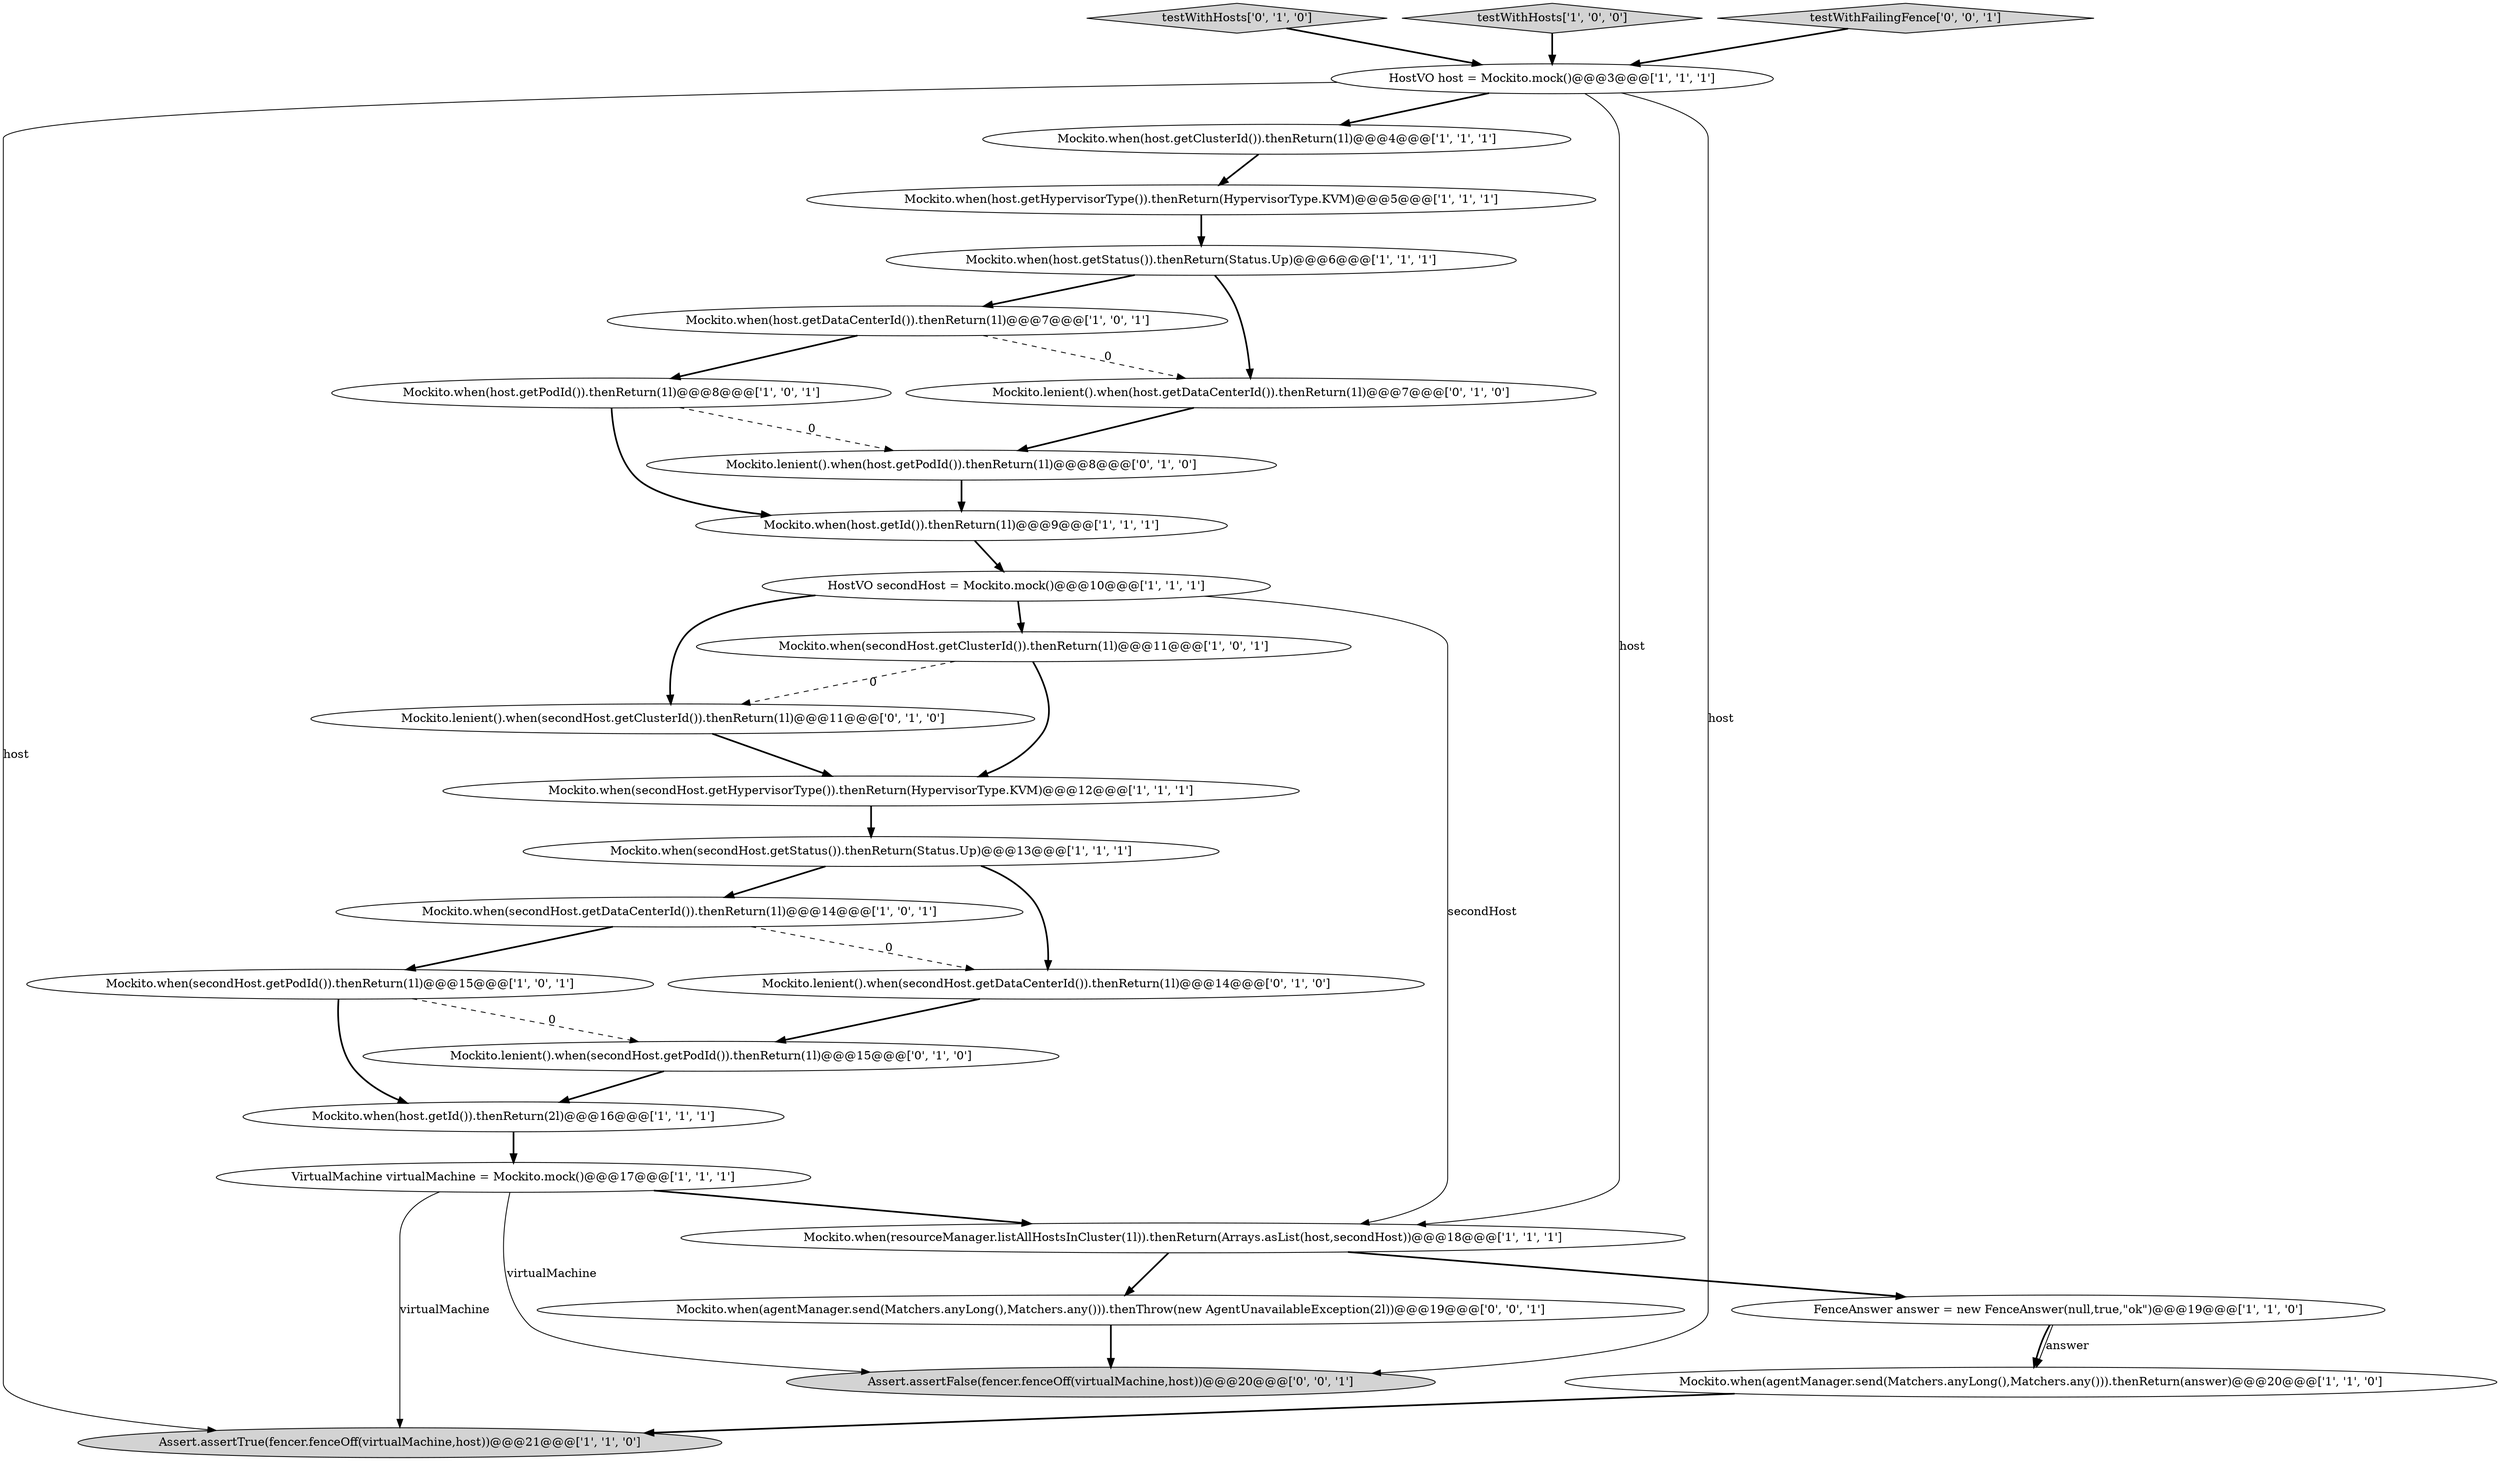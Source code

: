 digraph {
21 [style = filled, label = "Mockito.lenient().when(host.getPodId()).thenReturn(1l)@@@8@@@['0', '1', '0']", fillcolor = white, shape = ellipse image = "AAA1AAABBB2BBB"];
7 [style = filled, label = "Assert.assertTrue(fencer.fenceOff(virtualMachine,host))@@@21@@@['1', '1', '0']", fillcolor = lightgray, shape = ellipse image = "AAA0AAABBB1BBB"];
24 [style = filled, label = "Mockito.lenient().when(host.getDataCenterId()).thenReturn(1l)@@@7@@@['0', '1', '0']", fillcolor = white, shape = ellipse image = "AAA1AAABBB2BBB"];
23 [style = filled, label = "testWithHosts['0', '1', '0']", fillcolor = lightgray, shape = diamond image = "AAA0AAABBB2BBB"];
15 [style = filled, label = "Mockito.when(host.getClusterId()).thenReturn(1l)@@@4@@@['1', '1', '1']", fillcolor = white, shape = ellipse image = "AAA0AAABBB1BBB"];
3 [style = filled, label = "FenceAnswer answer = new FenceAnswer(null,true,\"ok\")@@@19@@@['1', '1', '0']", fillcolor = white, shape = ellipse image = "AAA0AAABBB1BBB"];
5 [style = filled, label = "Mockito.when(host.getStatus()).thenReturn(Status.Up)@@@6@@@['1', '1', '1']", fillcolor = white, shape = ellipse image = "AAA0AAABBB1BBB"];
2 [style = filled, label = "Mockito.when(secondHost.getStatus()).thenReturn(Status.Up)@@@13@@@['1', '1', '1']", fillcolor = white, shape = ellipse image = "AAA0AAABBB1BBB"];
11 [style = filled, label = "HostVO host = Mockito.mock()@@@3@@@['1', '1', '1']", fillcolor = white, shape = ellipse image = "AAA0AAABBB1BBB"];
12 [style = filled, label = "testWithHosts['1', '0', '0']", fillcolor = lightgray, shape = diamond image = "AAA0AAABBB1BBB"];
17 [style = filled, label = "Mockito.when(host.getId()).thenReturn(2l)@@@16@@@['1', '1', '1']", fillcolor = white, shape = ellipse image = "AAA0AAABBB1BBB"];
25 [style = filled, label = "Mockito.lenient().when(secondHost.getDataCenterId()).thenReturn(1l)@@@14@@@['0', '1', '0']", fillcolor = white, shape = ellipse image = "AAA1AAABBB2BBB"];
14 [style = filled, label = "Mockito.when(secondHost.getPodId()).thenReturn(1l)@@@15@@@['1', '0', '1']", fillcolor = white, shape = ellipse image = "AAA0AAABBB1BBB"];
26 [style = filled, label = "Assert.assertFalse(fencer.fenceOff(virtualMachine,host))@@@20@@@['0', '0', '1']", fillcolor = lightgray, shape = ellipse image = "AAA0AAABBB3BBB"];
20 [style = filled, label = "Mockito.lenient().when(secondHost.getClusterId()).thenReturn(1l)@@@11@@@['0', '1', '0']", fillcolor = white, shape = ellipse image = "AAA1AAABBB2BBB"];
0 [style = filled, label = "Mockito.when(host.getPodId()).thenReturn(1l)@@@8@@@['1', '0', '1']", fillcolor = white, shape = ellipse image = "AAA0AAABBB1BBB"];
16 [style = filled, label = "VirtualMachine virtualMachine = Mockito.mock()@@@17@@@['1', '1', '1']", fillcolor = white, shape = ellipse image = "AAA0AAABBB1BBB"];
6 [style = filled, label = "Mockito.when(agentManager.send(Matchers.anyLong(),Matchers.any())).thenReturn(answer)@@@20@@@['1', '1', '0']", fillcolor = white, shape = ellipse image = "AAA0AAABBB1BBB"];
28 [style = filled, label = "testWithFailingFence['0', '0', '1']", fillcolor = lightgray, shape = diamond image = "AAA0AAABBB3BBB"];
4 [style = filled, label = "Mockito.when(host.getDataCenterId()).thenReturn(1l)@@@7@@@['1', '0', '1']", fillcolor = white, shape = ellipse image = "AAA0AAABBB1BBB"];
19 [style = filled, label = "Mockito.when(host.getId()).thenReturn(1l)@@@9@@@['1', '1', '1']", fillcolor = white, shape = ellipse image = "AAA0AAABBB1BBB"];
18 [style = filled, label = "Mockito.when(host.getHypervisorType()).thenReturn(HypervisorType.KVM)@@@5@@@['1', '1', '1']", fillcolor = white, shape = ellipse image = "AAA0AAABBB1BBB"];
27 [style = filled, label = "Mockito.when(agentManager.send(Matchers.anyLong(),Matchers.any())).thenThrow(new AgentUnavailableException(2l))@@@19@@@['0', '0', '1']", fillcolor = white, shape = ellipse image = "AAA0AAABBB3BBB"];
22 [style = filled, label = "Mockito.lenient().when(secondHost.getPodId()).thenReturn(1l)@@@15@@@['0', '1', '0']", fillcolor = white, shape = ellipse image = "AAA1AAABBB2BBB"];
1 [style = filled, label = "Mockito.when(secondHost.getClusterId()).thenReturn(1l)@@@11@@@['1', '0', '1']", fillcolor = white, shape = ellipse image = "AAA0AAABBB1BBB"];
8 [style = filled, label = "Mockito.when(secondHost.getHypervisorType()).thenReturn(HypervisorType.KVM)@@@12@@@['1', '1', '1']", fillcolor = white, shape = ellipse image = "AAA0AAABBB1BBB"];
10 [style = filled, label = "Mockito.when(resourceManager.listAllHostsInCluster(1l)).thenReturn(Arrays.asList(host,secondHost))@@@18@@@['1', '1', '1']", fillcolor = white, shape = ellipse image = "AAA0AAABBB1BBB"];
9 [style = filled, label = "HostVO secondHost = Mockito.mock()@@@10@@@['1', '1', '1']", fillcolor = white, shape = ellipse image = "AAA0AAABBB1BBB"];
13 [style = filled, label = "Mockito.when(secondHost.getDataCenterId()).thenReturn(1l)@@@14@@@['1', '0', '1']", fillcolor = white, shape = ellipse image = "AAA0AAABBB1BBB"];
24->21 [style = bold, label=""];
16->26 [style = solid, label="virtualMachine"];
14->17 [style = bold, label=""];
19->9 [style = bold, label=""];
11->10 [style = solid, label="host"];
15->18 [style = bold, label=""];
0->21 [style = dashed, label="0"];
2->13 [style = bold, label=""];
1->20 [style = dashed, label="0"];
9->20 [style = bold, label=""];
18->5 [style = bold, label=""];
1->8 [style = bold, label=""];
10->27 [style = bold, label=""];
0->19 [style = bold, label=""];
20->8 [style = bold, label=""];
11->15 [style = bold, label=""];
23->11 [style = bold, label=""];
16->7 [style = solid, label="virtualMachine"];
22->17 [style = bold, label=""];
2->25 [style = bold, label=""];
16->10 [style = bold, label=""];
11->26 [style = solid, label="host"];
5->4 [style = bold, label=""];
10->3 [style = bold, label=""];
3->6 [style = bold, label=""];
8->2 [style = bold, label=""];
21->19 [style = bold, label=""];
11->7 [style = solid, label="host"];
13->25 [style = dashed, label="0"];
5->24 [style = bold, label=""];
27->26 [style = bold, label=""];
14->22 [style = dashed, label="0"];
12->11 [style = bold, label=""];
6->7 [style = bold, label=""];
28->11 [style = bold, label=""];
13->14 [style = bold, label=""];
9->10 [style = solid, label="secondHost"];
17->16 [style = bold, label=""];
9->1 [style = bold, label=""];
25->22 [style = bold, label=""];
4->0 [style = bold, label=""];
3->6 [style = solid, label="answer"];
4->24 [style = dashed, label="0"];
}
